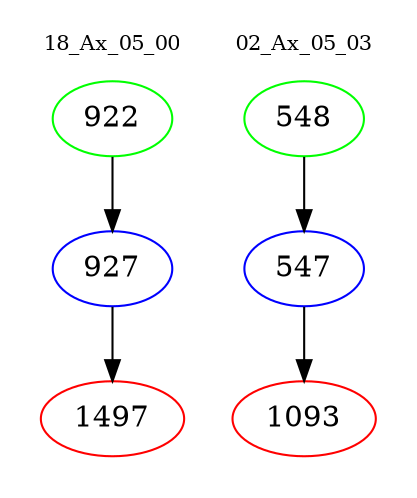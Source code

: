 digraph{
subgraph cluster_0 {
color = white
label = "18_Ax_05_00";
fontsize=10;
T0_922 [label="922", color="green"]
T0_922 -> T0_927 [color="black"]
T0_927 [label="927", color="blue"]
T0_927 -> T0_1497 [color="black"]
T0_1497 [label="1497", color="red"]
}
subgraph cluster_1 {
color = white
label = "02_Ax_05_03";
fontsize=10;
T1_548 [label="548", color="green"]
T1_548 -> T1_547 [color="black"]
T1_547 [label="547", color="blue"]
T1_547 -> T1_1093 [color="black"]
T1_1093 [label="1093", color="red"]
}
}
